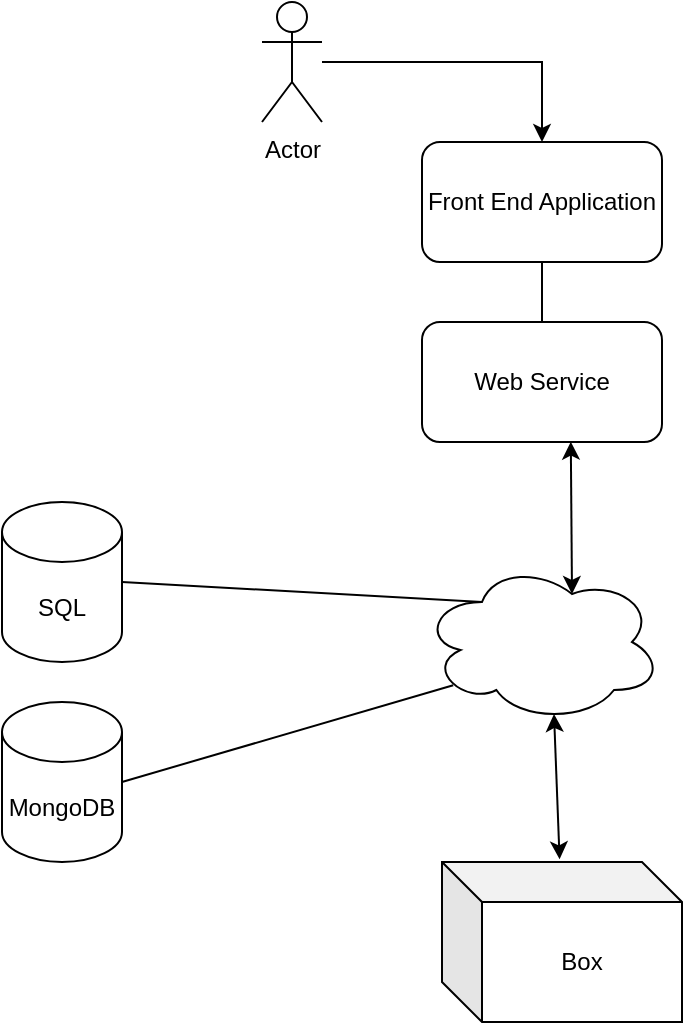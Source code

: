 <mxfile version="20.0.1" type="github">
  <diagram id="BBVn9Ozy_GyZHSGKIwdL" name="Page-1">
    <mxGraphModel dx="1038" dy="547" grid="1" gridSize="10" guides="1" tooltips="1" connect="1" arrows="1" fold="1" page="1" pageScale="1" pageWidth="827" pageHeight="1169" math="0" shadow="0">
      <root>
        <mxCell id="0" />
        <mxCell id="1" parent="0" />
        <mxCell id="jWT5g_k1tAhaqWM9EBht-1" value="Front End Application" style="rounded=1;whiteSpace=wrap;html=1;" vertex="1" parent="1">
          <mxGeometry x="310" y="110" width="120" height="60" as="geometry" />
        </mxCell>
        <mxCell id="jWT5g_k1tAhaqWM9EBht-2" value="Web Service" style="rounded=1;whiteSpace=wrap;html=1;" vertex="1" parent="1">
          <mxGeometry x="310" y="200" width="120" height="60" as="geometry" />
        </mxCell>
        <mxCell id="jWT5g_k1tAhaqWM9EBht-4" value="" style="edgeStyle=orthogonalEdgeStyle;rounded=0;orthogonalLoop=1;jettySize=auto;html=1;" edge="1" parent="1" source="jWT5g_k1tAhaqWM9EBht-3" target="jWT5g_k1tAhaqWM9EBht-1">
          <mxGeometry relative="1" as="geometry" />
        </mxCell>
        <mxCell id="jWT5g_k1tAhaqWM9EBht-3" value="Actor" style="shape=umlActor;verticalLabelPosition=bottom;verticalAlign=top;html=1;outlineConnect=0;" vertex="1" parent="1">
          <mxGeometry x="230" y="40" width="30" height="60" as="geometry" />
        </mxCell>
        <mxCell id="jWT5g_k1tAhaqWM9EBht-8" value="" style="ellipse;shape=cloud;whiteSpace=wrap;html=1;" vertex="1" parent="1">
          <mxGeometry x="310" y="320" width="120" height="80" as="geometry" />
        </mxCell>
        <mxCell id="jWT5g_k1tAhaqWM9EBht-9" value="SQL" style="shape=cylinder3;whiteSpace=wrap;html=1;boundedLbl=1;backgroundOutline=1;size=15;" vertex="1" parent="1">
          <mxGeometry x="100" y="290" width="60" height="80" as="geometry" />
        </mxCell>
        <mxCell id="jWT5g_k1tAhaqWM9EBht-10" value="MongoDB" style="shape=cylinder3;whiteSpace=wrap;html=1;boundedLbl=1;backgroundOutline=1;size=15;" vertex="1" parent="1">
          <mxGeometry x="100" y="390" width="60" height="80" as="geometry" />
        </mxCell>
        <mxCell id="jWT5g_k1tAhaqWM9EBht-11" value="Box" style="shape=cube;whiteSpace=wrap;html=1;boundedLbl=1;backgroundOutline=1;darkOpacity=0.05;darkOpacity2=0.1;" vertex="1" parent="1">
          <mxGeometry x="320" y="470" width="120" height="80" as="geometry" />
        </mxCell>
        <mxCell id="jWT5g_k1tAhaqWM9EBht-12" value="" style="endArrow=none;html=1;rounded=0;entryX=0.5;entryY=1;entryDx=0;entryDy=0;exitX=0.5;exitY=0;exitDx=0;exitDy=0;" edge="1" parent="1" source="jWT5g_k1tAhaqWM9EBht-2" target="jWT5g_k1tAhaqWM9EBht-1">
          <mxGeometry width="50" height="50" relative="1" as="geometry">
            <mxPoint x="320" y="260" as="sourcePoint" />
            <mxPoint x="370" y="210" as="targetPoint" />
          </mxGeometry>
        </mxCell>
        <mxCell id="jWT5g_k1tAhaqWM9EBht-13" value="" style="endArrow=classic;startArrow=classic;html=1;rounded=0;entryX=0.62;entryY=0.997;entryDx=0;entryDy=0;exitX=0.625;exitY=0.2;exitDx=0;exitDy=0;exitPerimeter=0;entryPerimeter=0;" edge="1" parent="1" source="jWT5g_k1tAhaqWM9EBht-8" target="jWT5g_k1tAhaqWM9EBht-2">
          <mxGeometry width="50" height="50" relative="1" as="geometry">
            <mxPoint x="320" y="260" as="sourcePoint" />
            <mxPoint x="370" y="210" as="targetPoint" />
          </mxGeometry>
        </mxCell>
        <mxCell id="jWT5g_k1tAhaqWM9EBht-14" value="" style="endArrow=classic;startArrow=classic;html=1;rounded=0;entryX=0.55;entryY=0.95;entryDx=0;entryDy=0;entryPerimeter=0;exitX=0.49;exitY=-0.017;exitDx=0;exitDy=0;exitPerimeter=0;" edge="1" parent="1" source="jWT5g_k1tAhaqWM9EBht-11" target="jWT5g_k1tAhaqWM9EBht-8">
          <mxGeometry width="50" height="50" relative="1" as="geometry">
            <mxPoint x="320" y="410" as="sourcePoint" />
            <mxPoint x="370" y="360" as="targetPoint" />
          </mxGeometry>
        </mxCell>
        <mxCell id="jWT5g_k1tAhaqWM9EBht-15" value="" style="endArrow=none;html=1;rounded=0;exitX=1;exitY=0.5;exitDx=0;exitDy=0;exitPerimeter=0;entryX=0.25;entryY=0.25;entryDx=0;entryDy=0;entryPerimeter=0;" edge="1" parent="1" source="jWT5g_k1tAhaqWM9EBht-9" target="jWT5g_k1tAhaqWM9EBht-8">
          <mxGeometry width="50" height="50" relative="1" as="geometry">
            <mxPoint x="320" y="410" as="sourcePoint" />
            <mxPoint x="370" y="360" as="targetPoint" />
          </mxGeometry>
        </mxCell>
        <mxCell id="jWT5g_k1tAhaqWM9EBht-16" value="" style="endArrow=none;html=1;rounded=0;exitX=1;exitY=0.5;exitDx=0;exitDy=0;exitPerimeter=0;entryX=0.13;entryY=0.77;entryDx=0;entryDy=0;entryPerimeter=0;" edge="1" parent="1" source="jWT5g_k1tAhaqWM9EBht-10" target="jWT5g_k1tAhaqWM9EBht-8">
          <mxGeometry width="50" height="50" relative="1" as="geometry">
            <mxPoint x="320" y="410" as="sourcePoint" />
            <mxPoint x="370" y="360" as="targetPoint" />
          </mxGeometry>
        </mxCell>
      </root>
    </mxGraphModel>
  </diagram>
</mxfile>
